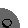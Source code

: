 input TEX;

bboxmargin := 0;

% for any def, use expr/primary, don't use suffix
vardef lchild primary $ =
	($ * 2)
enddef;

vardef rchild primary $ =
	($ * 2 + 1)
enddef;

vardef parent primary $ =
	(floor($ / 2))
enddef;

vardef validate(suffix A)(expr i) :=
	if known(A[i]):
		i
	else:
		0
	fi;
enddef;

vardef img_sub_bin_search_fine_tree(suffix A)(expr i, xunit, yunit, gsize) :=
image(
	save fr;
	path fr;
	fr := fullcircle scaled gsize;

	fill fr withcolor A.c[i];
	label(decimal(A[i]), (0,0)) withcolor black;

	if known(A[lchild(i)]):
		save subpic;
		picture subpic;
		subpic := img_sub_bin_search_fine_tree(A)(lchild(i), xunit, yunit, gsize);

		save subroot;
		pair subroot;
		subroot := (-xpart(urcorner subpic) - (xunit-gsize)/2, -yunit);

		drawarrow (fr intersectionpoint ((0,0) -- subroot))
			..((fr shifted subroot) intersectionpoint ((0,0) -- subroot)) withcolor black;
		draw subpic shifted subroot;
	fi;

	if known(A[rchild(i)]):
		save subpic;
		picture subpic;
		subpic := img_sub_bin_search_fine_tree(A)(rchild(i), xunit, yunit, gsize);

		save subroot;
		pair subroot;
		subroot := (-xpart(ulcorner subpic) + (xunit-gsize)/2, -yunit);

		drawarrow (fr intersectionpoint ((0,0) -- subroot))
			..((fr shifted subroot) intersectionpoint ((0,0) -- subroot)) withcolor black;
		draw subpic shifted subroot;
	fi;
)
enddef;

vardef img_bin_search_tree(suffix A)(expr gsize, xunit, yunit) :=
image(
	draw img_sub_bin_search_fine_tree(A)(1, xunit, yunit, gsize);
)
enddef;

beginfig(1);
	numeric data[];
	color data.c[];
	data[1] := 38;	data.c[1] := 0.4 white;
	data[2] := 19;	data.c[2] := red;
	data[3] := 41;	data.c[3] := 0.4 white;
	data[4] := 12;	data.c[4] := 0.4 white;
	data[5] := 31;	data.c[5] := 0.4 white;
	data[8] := 8;	data.c[8] := red;

	draw img_bin_search_tree(data)(0.5cm, 0.8cm,0.8cm);
endfig;

beginfig(2);
	numeric data[];
	color data.c[];
	data[1] := 38;	data.c[1] := 0.4 white;
	data[2] := 19;	data.c[2] := red;
	data[3] := 41;	data.c[3] := 0.4 white;
	data[4] := 12;	data.c[4] := 0.4 white;
	data[5] := 31;	data.c[5] := 0.4 white;

	draw img_bin_search_tree(data)(0.5cm, 0.8cm,0.8cm);
endfig;

beginfig(3);
	numeric data[];
	color data.c[];
	data[1] := 38;	data.c[1] := 0.4 white;
	data[2] := 19;	data.c[2] := 0.4 white;
	data[3] := 41;	data.c[3] := 0.4 white;
	data[5] := 31;	data.c[5] := red;

	draw img_bin_search_tree(data)(0.5cm, 0.8cm,0.8cm);
endfig;

beginfig(4);
	numeric data[];
	color data.c[];
	data[1] := 38;	data.c[1] := 0.4 white;
	data[2] := 31;	data.c[2] := 0.4 white;
	data[3] := 41;	data.c[3] := 0.4 white;

	draw img_bin_search_tree(data)(0.5cm, 0.8cm,0.8cm);
endfig;

beginfig(5);
	numeric data[];
	color data.c[];
	data[1] := 38;	data.c[1] := 0.4 white;
	data[3] := 41;	data.c[3] := red;

	draw img_bin_search_tree(data)(0.5cm, 0.8cm,0.8cm);
endfig;

beginfig(6);
	numeric data[];
	color data.c[];
	data[1] := 41;	data.c[1] := 0.4 white;

	draw img_bin_search_tree(data)(0.5cm, 0.8cm,0.8cm);
endfig;

end;
